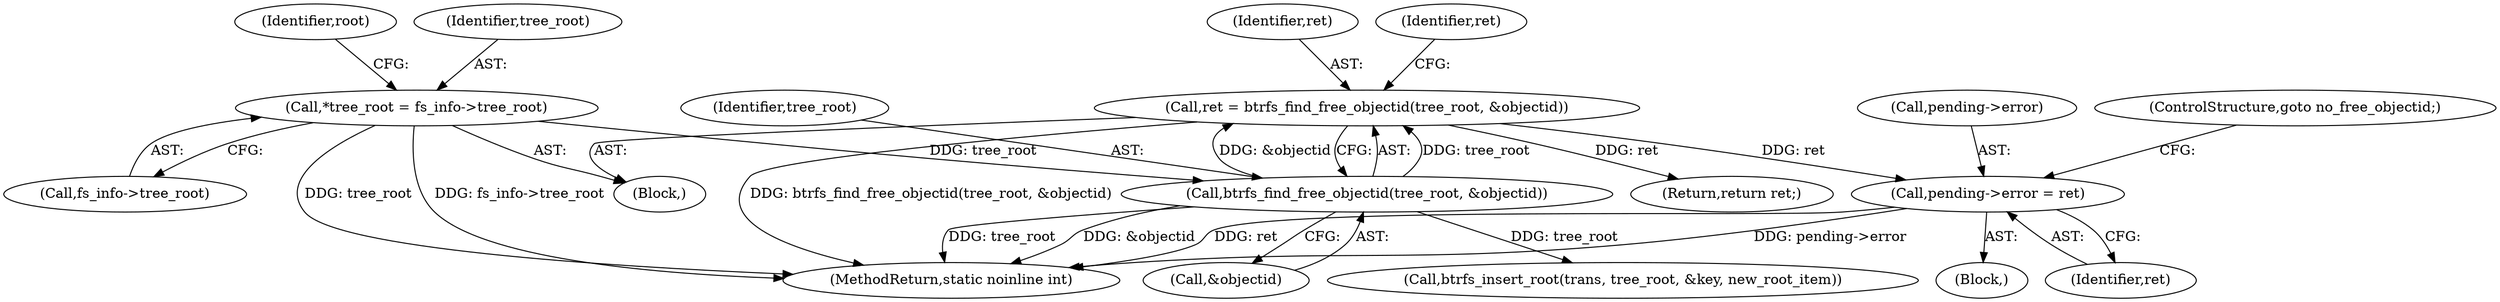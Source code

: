 digraph "0_linux_9c52057c698fb96f8f07e7a4bcf4801a092bda89_2@pointer" {
"1000199" [label="(Call,pending->error = ret)"];
"1000190" [label="(Call,ret = btrfs_find_free_objectid(tree_root, &objectid))"];
"1000192" [label="(Call,btrfs_find_free_objectid(tree_root, &objectid))"];
"1000118" [label="(Call,*tree_root = fs_info->tree_root)"];
"1000204" [label="(ControlStructure,goto no_free_objectid;)"];
"1000203" [label="(Identifier,ret)"];
"1000190" [label="(Call,ret = btrfs_find_free_objectid(tree_root, &objectid))"];
"1000125" [label="(Identifier,root)"];
"1000194" [label="(Call,&objectid)"];
"1000192" [label="(Call,btrfs_find_free_objectid(tree_root, &objectid))"];
"1000119" [label="(Identifier,tree_root)"];
"1000114" [label="(Block,)"];
"1000198" [label="(Block,)"];
"1000776" [label="(MethodReturn,static noinline int)"];
"1000191" [label="(Identifier,ret)"];
"1000193" [label="(Identifier,tree_root)"];
"1000567" [label="(Call,btrfs_insert_root(trans, tree_root, &key, new_root_item))"];
"1000120" [label="(Call,fs_info->tree_root)"];
"1000118" [label="(Call,*tree_root = fs_info->tree_root)"];
"1000774" [label="(Return,return ret;)"];
"1000199" [label="(Call,pending->error = ret)"];
"1000200" [label="(Call,pending->error)"];
"1000197" [label="(Identifier,ret)"];
"1000199" -> "1000198"  [label="AST: "];
"1000199" -> "1000203"  [label="CFG: "];
"1000200" -> "1000199"  [label="AST: "];
"1000203" -> "1000199"  [label="AST: "];
"1000204" -> "1000199"  [label="CFG: "];
"1000199" -> "1000776"  [label="DDG: pending->error"];
"1000199" -> "1000776"  [label="DDG: ret"];
"1000190" -> "1000199"  [label="DDG: ret"];
"1000190" -> "1000114"  [label="AST: "];
"1000190" -> "1000192"  [label="CFG: "];
"1000191" -> "1000190"  [label="AST: "];
"1000192" -> "1000190"  [label="AST: "];
"1000197" -> "1000190"  [label="CFG: "];
"1000190" -> "1000776"  [label="DDG: btrfs_find_free_objectid(tree_root, &objectid)"];
"1000192" -> "1000190"  [label="DDG: tree_root"];
"1000192" -> "1000190"  [label="DDG: &objectid"];
"1000190" -> "1000774"  [label="DDG: ret"];
"1000192" -> "1000194"  [label="CFG: "];
"1000193" -> "1000192"  [label="AST: "];
"1000194" -> "1000192"  [label="AST: "];
"1000192" -> "1000776"  [label="DDG: &objectid"];
"1000192" -> "1000776"  [label="DDG: tree_root"];
"1000118" -> "1000192"  [label="DDG: tree_root"];
"1000192" -> "1000567"  [label="DDG: tree_root"];
"1000118" -> "1000114"  [label="AST: "];
"1000118" -> "1000120"  [label="CFG: "];
"1000119" -> "1000118"  [label="AST: "];
"1000120" -> "1000118"  [label="AST: "];
"1000125" -> "1000118"  [label="CFG: "];
"1000118" -> "1000776"  [label="DDG: fs_info->tree_root"];
"1000118" -> "1000776"  [label="DDG: tree_root"];
}
